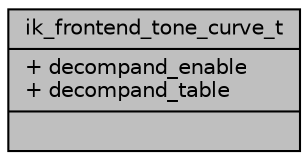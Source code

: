 digraph "ik_frontend_tone_curve_t"
{
 // INTERACTIVE_SVG=YES
 // LATEX_PDF_SIZE
  bgcolor="transparent";
  edge [fontname="Helvetica",fontsize="10",labelfontname="Helvetica",labelfontsize="10"];
  node [fontname="Helvetica",fontsize="10",shape=record];
  Node1 [label="{ik_frontend_tone_curve_t\n|+ decompand_enable\l+ decompand_table\l|}",height=0.2,width=0.4,color="black", fillcolor="grey75", style="filled", fontcolor="black",tooltip=" "];
}
